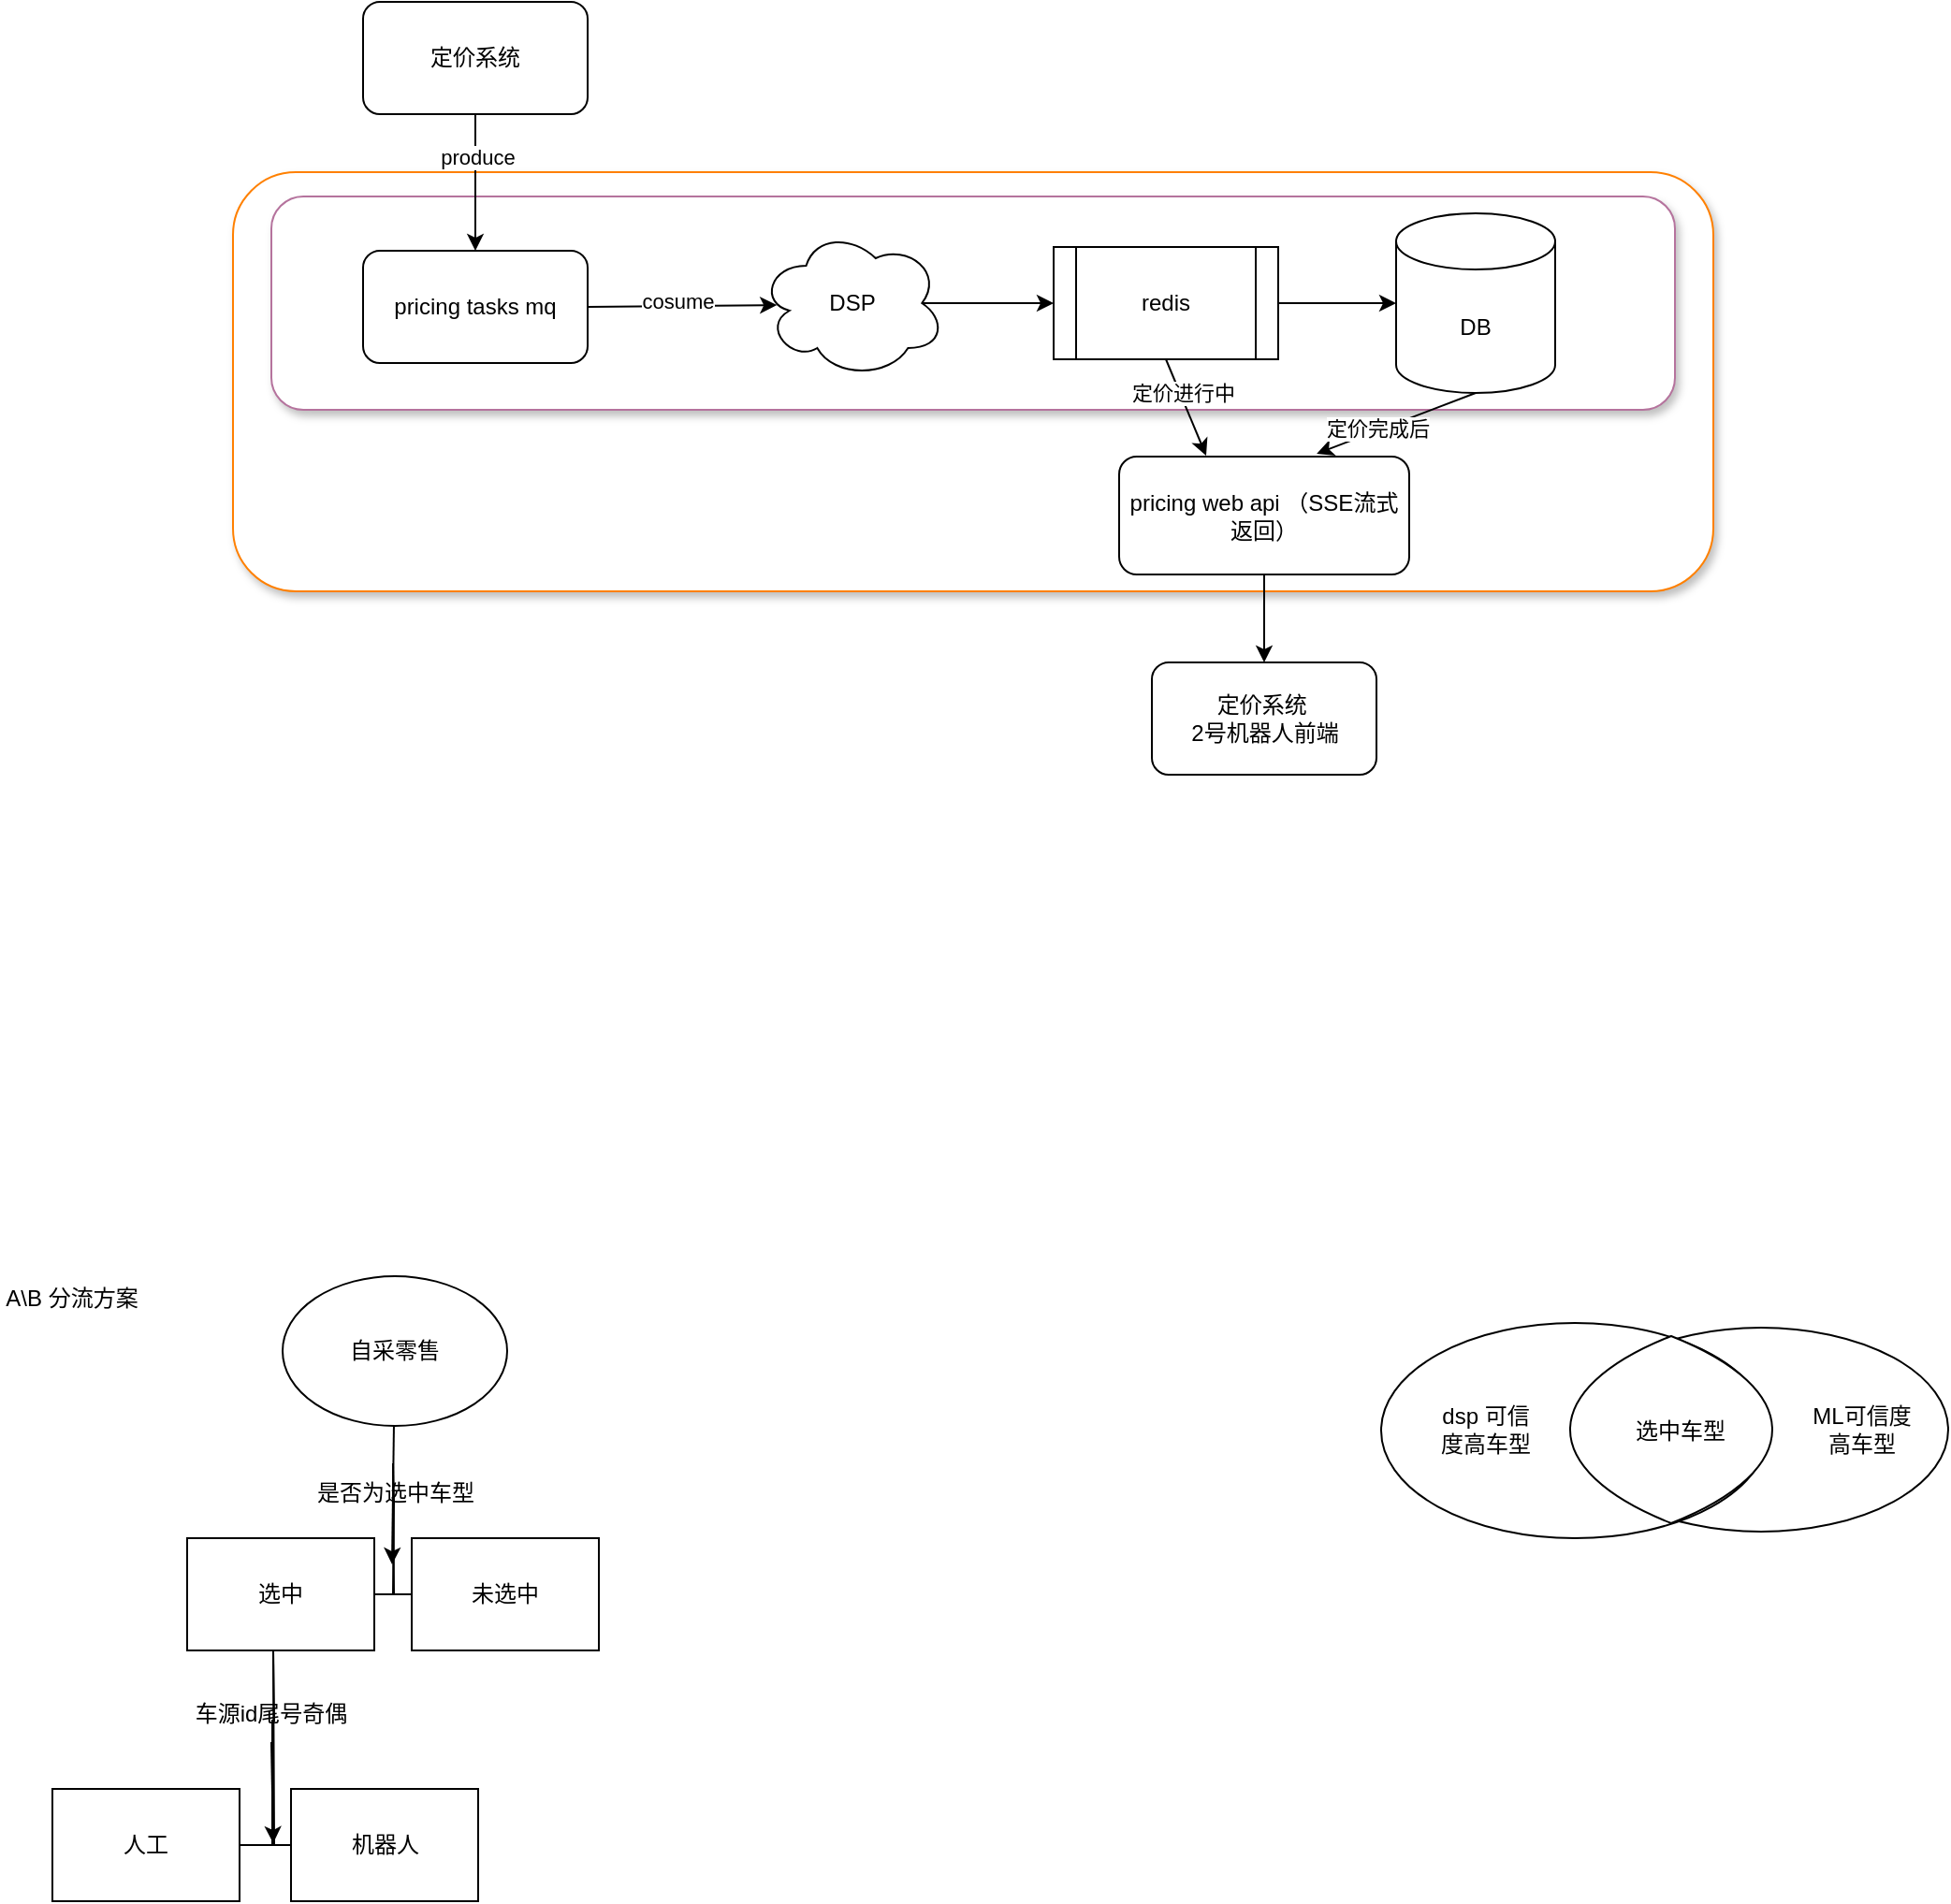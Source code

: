 <mxfile version="26.1.3">
  <diagram name="第 1 页" id="dXr8G55ADeOeAjB-wLCo">
    <mxGraphModel dx="1156" dy="581" grid="0" gridSize="10" guides="1" tooltips="1" connect="1" arrows="1" fold="1" page="1" pageScale="1" pageWidth="1200" pageHeight="1920" math="0" shadow="0">
      <root>
        <mxCell id="0" />
        <mxCell id="1" parent="0" />
        <mxCell id="itZnU8-O1z1cKu7S_E5a-29" value="" style="rounded=1;whiteSpace=wrap;html=1;strokeColor=#FF8000;shadow=1;" parent="1" vertex="1">
          <mxGeometry x="198.5" y="127" width="791" height="224" as="geometry" />
        </mxCell>
        <mxCell id="itZnU8-O1z1cKu7S_E5a-19" value="" style="rounded=1;whiteSpace=wrap;html=1;strokeColor=#B5739D;shadow=1;" parent="1" vertex="1">
          <mxGeometry x="219" y="140" width="750" height="114" as="geometry" />
        </mxCell>
        <mxCell id="itZnU8-O1z1cKu7S_E5a-4" value="pricing tasks mq" style="rounded=1;whiteSpace=wrap;html=1;" parent="1" vertex="1">
          <mxGeometry x="268" y="169" width="120" height="60" as="geometry" />
        </mxCell>
        <mxCell id="itZnU8-O1z1cKu7S_E5a-5" value="DSP" style="ellipse;shape=cloud;whiteSpace=wrap;html=1;" parent="1" vertex="1">
          <mxGeometry x="480" y="157" width="99" height="80" as="geometry" />
        </mxCell>
        <mxCell id="itZnU8-O1z1cKu7S_E5a-6" value="" style="endArrow=classic;html=1;rounded=0;entryX=0.092;entryY=0.513;entryDx=0;entryDy=0;entryPerimeter=0;exitX=1;exitY=0.5;exitDx=0;exitDy=0;" parent="1" source="itZnU8-O1z1cKu7S_E5a-4" target="itZnU8-O1z1cKu7S_E5a-5" edge="1">
          <mxGeometry width="50" height="50" relative="1" as="geometry">
            <mxPoint x="396" y="286" as="sourcePoint" />
            <mxPoint x="446" y="236" as="targetPoint" />
          </mxGeometry>
        </mxCell>
        <mxCell id="itZnU8-O1z1cKu7S_E5a-27" value="cosume" style="edgeLabel;html=1;align=center;verticalAlign=middle;resizable=0;points=[];" parent="itZnU8-O1z1cKu7S_E5a-6" vertex="1" connectable="0">
          <mxGeometry x="-0.06" y="3" relative="1" as="geometry">
            <mxPoint as="offset" />
          </mxGeometry>
        </mxCell>
        <mxCell id="itZnU8-O1z1cKu7S_E5a-8" value="redis" style="shape=process;whiteSpace=wrap;html=1;backgroundOutline=1;" parent="1" vertex="1">
          <mxGeometry x="637" y="167" width="120" height="60" as="geometry" />
        </mxCell>
        <mxCell id="itZnU8-O1z1cKu7S_E5a-11" value="" style="endArrow=classic;html=1;rounded=0;entryX=0;entryY=0.5;entryDx=0;entryDy=0;exitX=0.875;exitY=0.5;exitDx=0;exitDy=0;exitPerimeter=0;" parent="1" source="itZnU8-O1z1cKu7S_E5a-5" target="itZnU8-O1z1cKu7S_E5a-8" edge="1">
          <mxGeometry width="50" height="50" relative="1" as="geometry">
            <mxPoint x="580" y="284" as="sourcePoint" />
            <mxPoint x="689" y="195" as="targetPoint" />
          </mxGeometry>
        </mxCell>
        <mxCell id="itZnU8-O1z1cKu7S_E5a-14" value="DB" style="shape=cylinder3;whiteSpace=wrap;html=1;boundedLbl=1;backgroundOutline=1;size=15;" parent="1" vertex="1">
          <mxGeometry x="820" y="149" width="85" height="96" as="geometry" />
        </mxCell>
        <mxCell id="itZnU8-O1z1cKu7S_E5a-24" value="" style="endArrow=classic;html=1;rounded=0;entryX=0.5;entryY=0;entryDx=0;entryDy=0;exitX=0.5;exitY=1;exitDx=0;exitDy=0;" parent="1" source="itZnU8-O1z1cKu7S_E5a-25" target="itZnU8-O1z1cKu7S_E5a-4" edge="1">
          <mxGeometry width="50" height="50" relative="1" as="geometry">
            <mxPoint x="325" y="85" as="sourcePoint" />
            <mxPoint x="322" y="169" as="targetPoint" />
          </mxGeometry>
        </mxCell>
        <mxCell id="itZnU8-O1z1cKu7S_E5a-26" value="produce" style="edgeLabel;html=1;align=center;verticalAlign=middle;resizable=0;points=[];" parent="itZnU8-O1z1cKu7S_E5a-24" vertex="1" connectable="0">
          <mxGeometry x="-0.364" y="1" relative="1" as="geometry">
            <mxPoint as="offset" />
          </mxGeometry>
        </mxCell>
        <mxCell id="itZnU8-O1z1cKu7S_E5a-25" value="定价系统" style="rounded=1;whiteSpace=wrap;html=1;" parent="1" vertex="1">
          <mxGeometry x="268" y="36" width="120" height="60" as="geometry" />
        </mxCell>
        <mxCell id="itZnU8-O1z1cKu7S_E5a-28" value="pricing web api （SSE流式返回）" style="rounded=1;whiteSpace=wrap;html=1;" parent="1" vertex="1">
          <mxGeometry x="672" y="279" width="155" height="63" as="geometry" />
        </mxCell>
        <mxCell id="itZnU8-O1z1cKu7S_E5a-30" value="" style="endArrow=classic;html=1;rounded=0;exitX=0.5;exitY=1;exitDx=0;exitDy=0;entryX=0.3;entryY=-0.008;entryDx=0;entryDy=0;entryPerimeter=0;" parent="1" source="itZnU8-O1z1cKu7S_E5a-8" target="itZnU8-O1z1cKu7S_E5a-28" edge="1">
          <mxGeometry width="50" height="50" relative="1" as="geometry">
            <mxPoint x="746" y="296" as="sourcePoint" />
            <mxPoint x="796" y="246" as="targetPoint" />
          </mxGeometry>
        </mxCell>
        <mxCell id="itZnU8-O1z1cKu7S_E5a-35" value="定价进行中" style="edgeLabel;html=1;align=center;verticalAlign=middle;resizable=0;points=[];" parent="itZnU8-O1z1cKu7S_E5a-30" vertex="1" connectable="0">
          <mxGeometry x="-0.298" y="1" relative="1" as="geometry">
            <mxPoint as="offset" />
          </mxGeometry>
        </mxCell>
        <mxCell id="itZnU8-O1z1cKu7S_E5a-31" value="" style="endArrow=classic;html=1;rounded=0;exitX=0.5;exitY=1;exitDx=0;exitDy=0;exitPerimeter=0;entryX=0.681;entryY=-0.024;entryDx=0;entryDy=0;entryPerimeter=0;" parent="1" source="itZnU8-O1z1cKu7S_E5a-14" target="itZnU8-O1z1cKu7S_E5a-28" edge="1">
          <mxGeometry width="50" height="50" relative="1" as="geometry">
            <mxPoint x="1105" y="292" as="sourcePoint" />
            <mxPoint x="1155" y="242" as="targetPoint" />
          </mxGeometry>
        </mxCell>
        <mxCell id="itZnU8-O1z1cKu7S_E5a-36" value="定价完成后" style="edgeLabel;html=1;align=center;verticalAlign=middle;resizable=0;points=[];" parent="itZnU8-O1z1cKu7S_E5a-31" vertex="1" connectable="0">
          <mxGeometry x="0.198" y="-1" relative="1" as="geometry">
            <mxPoint x="-1" as="offset" />
          </mxGeometry>
        </mxCell>
        <mxCell id="itZnU8-O1z1cKu7S_E5a-32" value="定价系统&amp;nbsp;&lt;div&gt;2号机器人前端&lt;/div&gt;" style="rounded=1;whiteSpace=wrap;html=1;" parent="1" vertex="1">
          <mxGeometry x="689.5" y="389" width="120" height="60" as="geometry" />
        </mxCell>
        <mxCell id="itZnU8-O1z1cKu7S_E5a-34" value="" style="endArrow=classic;html=1;rounded=0;exitX=0.5;exitY=1;exitDx=0;exitDy=0;entryX=0.5;entryY=0;entryDx=0;entryDy=0;" parent="1" source="itZnU8-O1z1cKu7S_E5a-28" target="itZnU8-O1z1cKu7S_E5a-32" edge="1">
          <mxGeometry width="50" height="50" relative="1" as="geometry">
            <mxPoint x="880" y="424" as="sourcePoint" />
            <mxPoint x="930" y="374" as="targetPoint" />
          </mxGeometry>
        </mxCell>
        <mxCell id="itZnU8-O1z1cKu7S_E5a-38" value="" style="endArrow=classic;html=1;rounded=0;exitX=1;exitY=0.5;exitDx=0;exitDy=0;entryX=0;entryY=0.5;entryDx=0;entryDy=0;entryPerimeter=0;" parent="1" source="itZnU8-O1z1cKu7S_E5a-8" target="itZnU8-O1z1cKu7S_E5a-14" edge="1">
          <mxGeometry width="50" height="50" relative="1" as="geometry">
            <mxPoint x="794" y="219" as="sourcePoint" />
            <mxPoint x="858" y="197" as="targetPoint" />
          </mxGeometry>
        </mxCell>
        <mxCell id="T7qoQ7lvPFL74FgqGg6b-2" value="" style="edgeStyle=orthogonalEdgeStyle;sourcePerimeterSpacing=0;targetPerimeterSpacing=0;startArrow=none;endArrow=none;rounded=0;targetPortConstraint=eastwest;sourcePortConstraint=northsouth;curved=0;rounded=0;" edge="1" target="T7qoQ7lvPFL74FgqGg6b-4" parent="1">
          <mxGeometry relative="1" as="geometry">
            <mxPoint x="220" y="917" as="sourcePoint" />
          </mxGeometry>
        </mxCell>
        <mxCell id="T7qoQ7lvPFL74FgqGg6b-3" value="" style="edgeStyle=orthogonalEdgeStyle;sourcePerimeterSpacing=0;targetPerimeterSpacing=0;startArrow=none;endArrow=none;rounded=0;targetPortConstraint=eastwest;sourcePortConstraint=northsouth;curved=0;rounded=0;" edge="1" target="T7qoQ7lvPFL74FgqGg6b-5" parent="1">
          <mxGeometry relative="1" as="geometry">
            <mxPoint x="220" y="917" as="sourcePoint" />
          </mxGeometry>
        </mxCell>
        <mxCell id="T7qoQ7lvPFL74FgqGg6b-4" value="人工" style="whiteSpace=wrap;html=1;align=center;verticalAlign=middle;treeFolding=1;treeMoving=1;" vertex="1" parent="1">
          <mxGeometry x="102" y="991" width="100" height="60" as="geometry" />
        </mxCell>
        <mxCell id="T7qoQ7lvPFL74FgqGg6b-5" value="机器人" style="whiteSpace=wrap;html=1;align=center;verticalAlign=middle;treeFolding=1;treeMoving=1;" vertex="1" parent="1">
          <mxGeometry x="229.5" y="991" width="100" height="60" as="geometry" />
        </mxCell>
        <mxCell id="T7qoQ7lvPFL74FgqGg6b-7" value="车源id尾号奇偶" style="text;html=1;align=center;verticalAlign=middle;whiteSpace=wrap;rounded=0;" vertex="1" parent="1">
          <mxGeometry x="167" y="936" width="104" height="30" as="geometry" />
        </mxCell>
        <mxCell id="T7qoQ7lvPFL74FgqGg6b-8" value="" style="edgeStyle=orthogonalEdgeStyle;sourcePerimeterSpacing=0;targetPerimeterSpacing=0;startArrow=none;endArrow=none;rounded=0;targetPortConstraint=eastwest;sourcePortConstraint=northsouth;curved=0;rounded=0;" edge="1" target="T7qoQ7lvPFL74FgqGg6b-10" parent="1">
          <mxGeometry relative="1" as="geometry">
            <mxPoint x="284" y="817" as="sourcePoint" />
          </mxGeometry>
        </mxCell>
        <mxCell id="T7qoQ7lvPFL74FgqGg6b-9" value="" style="edgeStyle=orthogonalEdgeStyle;sourcePerimeterSpacing=0;targetPerimeterSpacing=0;startArrow=none;endArrow=none;rounded=0;targetPortConstraint=eastwest;sourcePortConstraint=northsouth;curved=0;rounded=0;" edge="1" target="T7qoQ7lvPFL74FgqGg6b-11" parent="1">
          <mxGeometry relative="1" as="geometry">
            <mxPoint x="284" y="817" as="sourcePoint" />
          </mxGeometry>
        </mxCell>
        <mxCell id="T7qoQ7lvPFL74FgqGg6b-10" value="选中" style="whiteSpace=wrap;html=1;align=center;verticalAlign=middle;treeFolding=1;treeMoving=1;" vertex="1" parent="1">
          <mxGeometry x="174" y="857" width="100" height="60" as="geometry" />
        </mxCell>
        <mxCell id="T7qoQ7lvPFL74FgqGg6b-11" value="未选中" style="whiteSpace=wrap;html=1;align=center;verticalAlign=middle;treeFolding=1;treeMoving=1;" vertex="1" parent="1">
          <mxGeometry x="294" y="857" width="100" height="60" as="geometry" />
        </mxCell>
        <mxCell id="T7qoQ7lvPFL74FgqGg6b-12" value="是否为选中车型" style="text;html=1;align=center;verticalAlign=middle;whiteSpace=wrap;rounded=0;" vertex="1" parent="1">
          <mxGeometry x="229.5" y="818" width="111" height="30" as="geometry" />
        </mxCell>
        <mxCell id="T7qoQ7lvPFL74FgqGg6b-13" value="" style="endArrow=classic;html=1;rounded=0;" edge="1" parent="1" source="T7qoQ7lvPFL74FgqGg6b-14">
          <mxGeometry width="50" height="50" relative="1" as="geometry">
            <mxPoint x="286.5" y="805" as="sourcePoint" />
            <mxPoint x="283.5" y="871" as="targetPoint" />
          </mxGeometry>
        </mxCell>
        <mxCell id="T7qoQ7lvPFL74FgqGg6b-14" value="自采零售" style="ellipse;whiteSpace=wrap;html=1;" vertex="1" parent="1">
          <mxGeometry x="225" y="717" width="120" height="80" as="geometry" />
        </mxCell>
        <mxCell id="T7qoQ7lvPFL74FgqGg6b-15" value="" style="endArrow=classic;html=1;rounded=0;exitX=0.5;exitY=1;exitDx=0;exitDy=0;" edge="1" parent="1" source="T7qoQ7lvPFL74FgqGg6b-7">
          <mxGeometry width="50" height="50" relative="1" as="geometry">
            <mxPoint x="404" y="1197" as="sourcePoint" />
            <mxPoint x="220" y="1020" as="targetPoint" />
          </mxGeometry>
        </mxCell>
        <mxCell id="T7qoQ7lvPFL74FgqGg6b-17" value="A\B 分流方案" style="text;html=1;align=center;verticalAlign=middle;whiteSpace=wrap;rounded=0;" vertex="1" parent="1">
          <mxGeometry x="74" y="714" width="77" height="30" as="geometry" />
        </mxCell>
        <mxCell id="T7qoQ7lvPFL74FgqGg6b-19" value="" style="ellipse;whiteSpace=wrap;html=1;" vertex="1" parent="1">
          <mxGeometry x="915" y="744.5" width="200" height="109" as="geometry" />
        </mxCell>
        <mxCell id="T7qoQ7lvPFL74FgqGg6b-20" value="" style="ellipse;whiteSpace=wrap;html=1;" vertex="1" parent="1">
          <mxGeometry x="812" y="742" width="207" height="115" as="geometry" />
        </mxCell>
        <mxCell id="T7qoQ7lvPFL74FgqGg6b-28" value="" style="whiteSpace=wrap;html=1;shape=mxgraph.basic.pointed_oval" vertex="1" parent="1">
          <mxGeometry x="895" y="749" width="144" height="100" as="geometry" />
        </mxCell>
        <mxCell id="T7qoQ7lvPFL74FgqGg6b-29" value="选中车型" style="text;strokeColor=none;fillColor=none;align=left;verticalAlign=top;spacingLeft=4;spacingRight=4;overflow=hidden;rotatable=0;points=[[0,0.5],[1,0.5]];portConstraint=eastwest;whiteSpace=wrap;html=1;" vertex="1" parent="1">
          <mxGeometry x="942" y="786" width="60" height="26" as="geometry" />
        </mxCell>
        <mxCell id="T7qoQ7lvPFL74FgqGg6b-30" value="dsp 可信度高车型" style="text;html=1;align=center;verticalAlign=middle;whiteSpace=wrap;rounded=0;" vertex="1" parent="1">
          <mxGeometry x="838" y="784" width="60" height="30" as="geometry" />
        </mxCell>
        <mxCell id="T7qoQ7lvPFL74FgqGg6b-31" value="ML可信度高车型" style="text;html=1;align=center;verticalAlign=middle;whiteSpace=wrap;rounded=0;" vertex="1" parent="1">
          <mxGeometry x="1039" y="784" width="60" height="30" as="geometry" />
        </mxCell>
      </root>
    </mxGraphModel>
  </diagram>
</mxfile>
